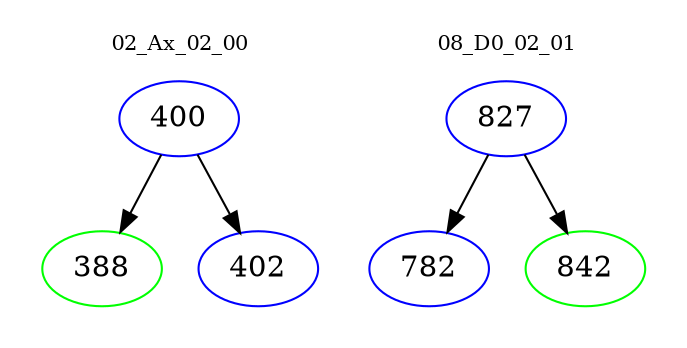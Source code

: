 digraph{
subgraph cluster_0 {
color = white
label = "02_Ax_02_00";
fontsize=10;
T0_400 [label="400", color="blue"]
T0_400 -> T0_388 [color="black"]
T0_388 [label="388", color="green"]
T0_400 -> T0_402 [color="black"]
T0_402 [label="402", color="blue"]
}
subgraph cluster_1 {
color = white
label = "08_D0_02_01";
fontsize=10;
T1_827 [label="827", color="blue"]
T1_827 -> T1_782 [color="black"]
T1_782 [label="782", color="blue"]
T1_827 -> T1_842 [color="black"]
T1_842 [label="842", color="green"]
}
}
